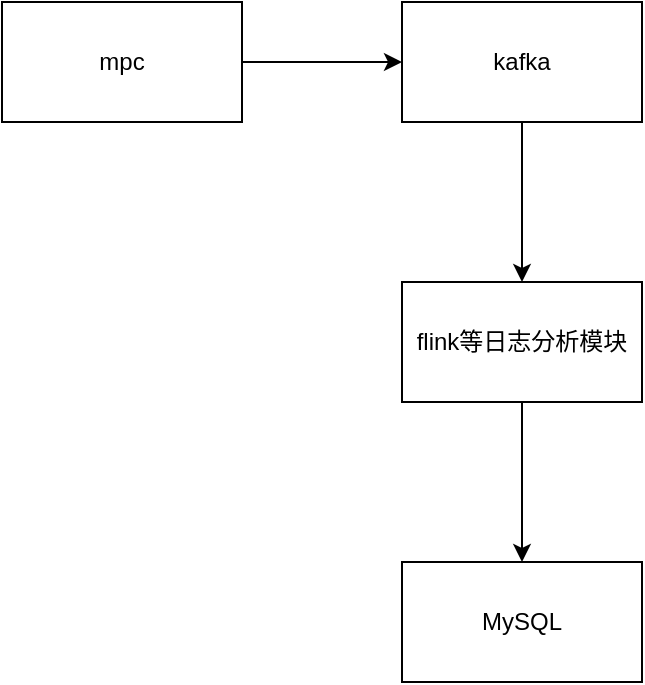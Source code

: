 <mxfile version="14.7.2" type="github">
  <diagram id="YmTmdFHc6FyqDe_sH9pm" name="Page-1">
    <mxGraphModel dx="942" dy="621" grid="1" gridSize="10" guides="1" tooltips="1" connect="1" arrows="1" fold="1" page="1" pageScale="1" pageWidth="827" pageHeight="1169" math="0" shadow="0">
      <root>
        <mxCell id="0" />
        <mxCell id="1" parent="0" />
        <mxCell id="XluoGH8vRkax0UuYclkj-3" value="" style="edgeStyle=orthogonalEdgeStyle;rounded=0;orthogonalLoop=1;jettySize=auto;html=1;" edge="1" parent="1" source="XluoGH8vRkax0UuYclkj-1" target="XluoGH8vRkax0UuYclkj-2">
          <mxGeometry relative="1" as="geometry" />
        </mxCell>
        <mxCell id="XluoGH8vRkax0UuYclkj-1" value="mpc" style="whiteSpace=wrap;html=1;" vertex="1" parent="1">
          <mxGeometry x="210" y="130" width="120" height="60" as="geometry" />
        </mxCell>
        <mxCell id="XluoGH8vRkax0UuYclkj-5" value="" style="edgeStyle=orthogonalEdgeStyle;rounded=0;orthogonalLoop=1;jettySize=auto;html=1;" edge="1" parent="1" source="XluoGH8vRkax0UuYclkj-2" target="XluoGH8vRkax0UuYclkj-4">
          <mxGeometry relative="1" as="geometry" />
        </mxCell>
        <mxCell id="XluoGH8vRkax0UuYclkj-2" value="kafka&lt;br&gt;" style="whiteSpace=wrap;html=1;" vertex="1" parent="1">
          <mxGeometry x="410" y="130" width="120" height="60" as="geometry" />
        </mxCell>
        <mxCell id="XluoGH8vRkax0UuYclkj-7" value="" style="edgeStyle=orthogonalEdgeStyle;rounded=0;orthogonalLoop=1;jettySize=auto;html=1;" edge="1" parent="1" source="XluoGH8vRkax0UuYclkj-4" target="XluoGH8vRkax0UuYclkj-6">
          <mxGeometry relative="1" as="geometry" />
        </mxCell>
        <mxCell id="XluoGH8vRkax0UuYclkj-4" value="flink等日志分析模块" style="whiteSpace=wrap;html=1;" vertex="1" parent="1">
          <mxGeometry x="410" y="270" width="120" height="60" as="geometry" />
        </mxCell>
        <mxCell id="XluoGH8vRkax0UuYclkj-6" value="MySQL" style="whiteSpace=wrap;html=1;" vertex="1" parent="1">
          <mxGeometry x="410" y="410" width="120" height="60" as="geometry" />
        </mxCell>
      </root>
    </mxGraphModel>
  </diagram>
</mxfile>
